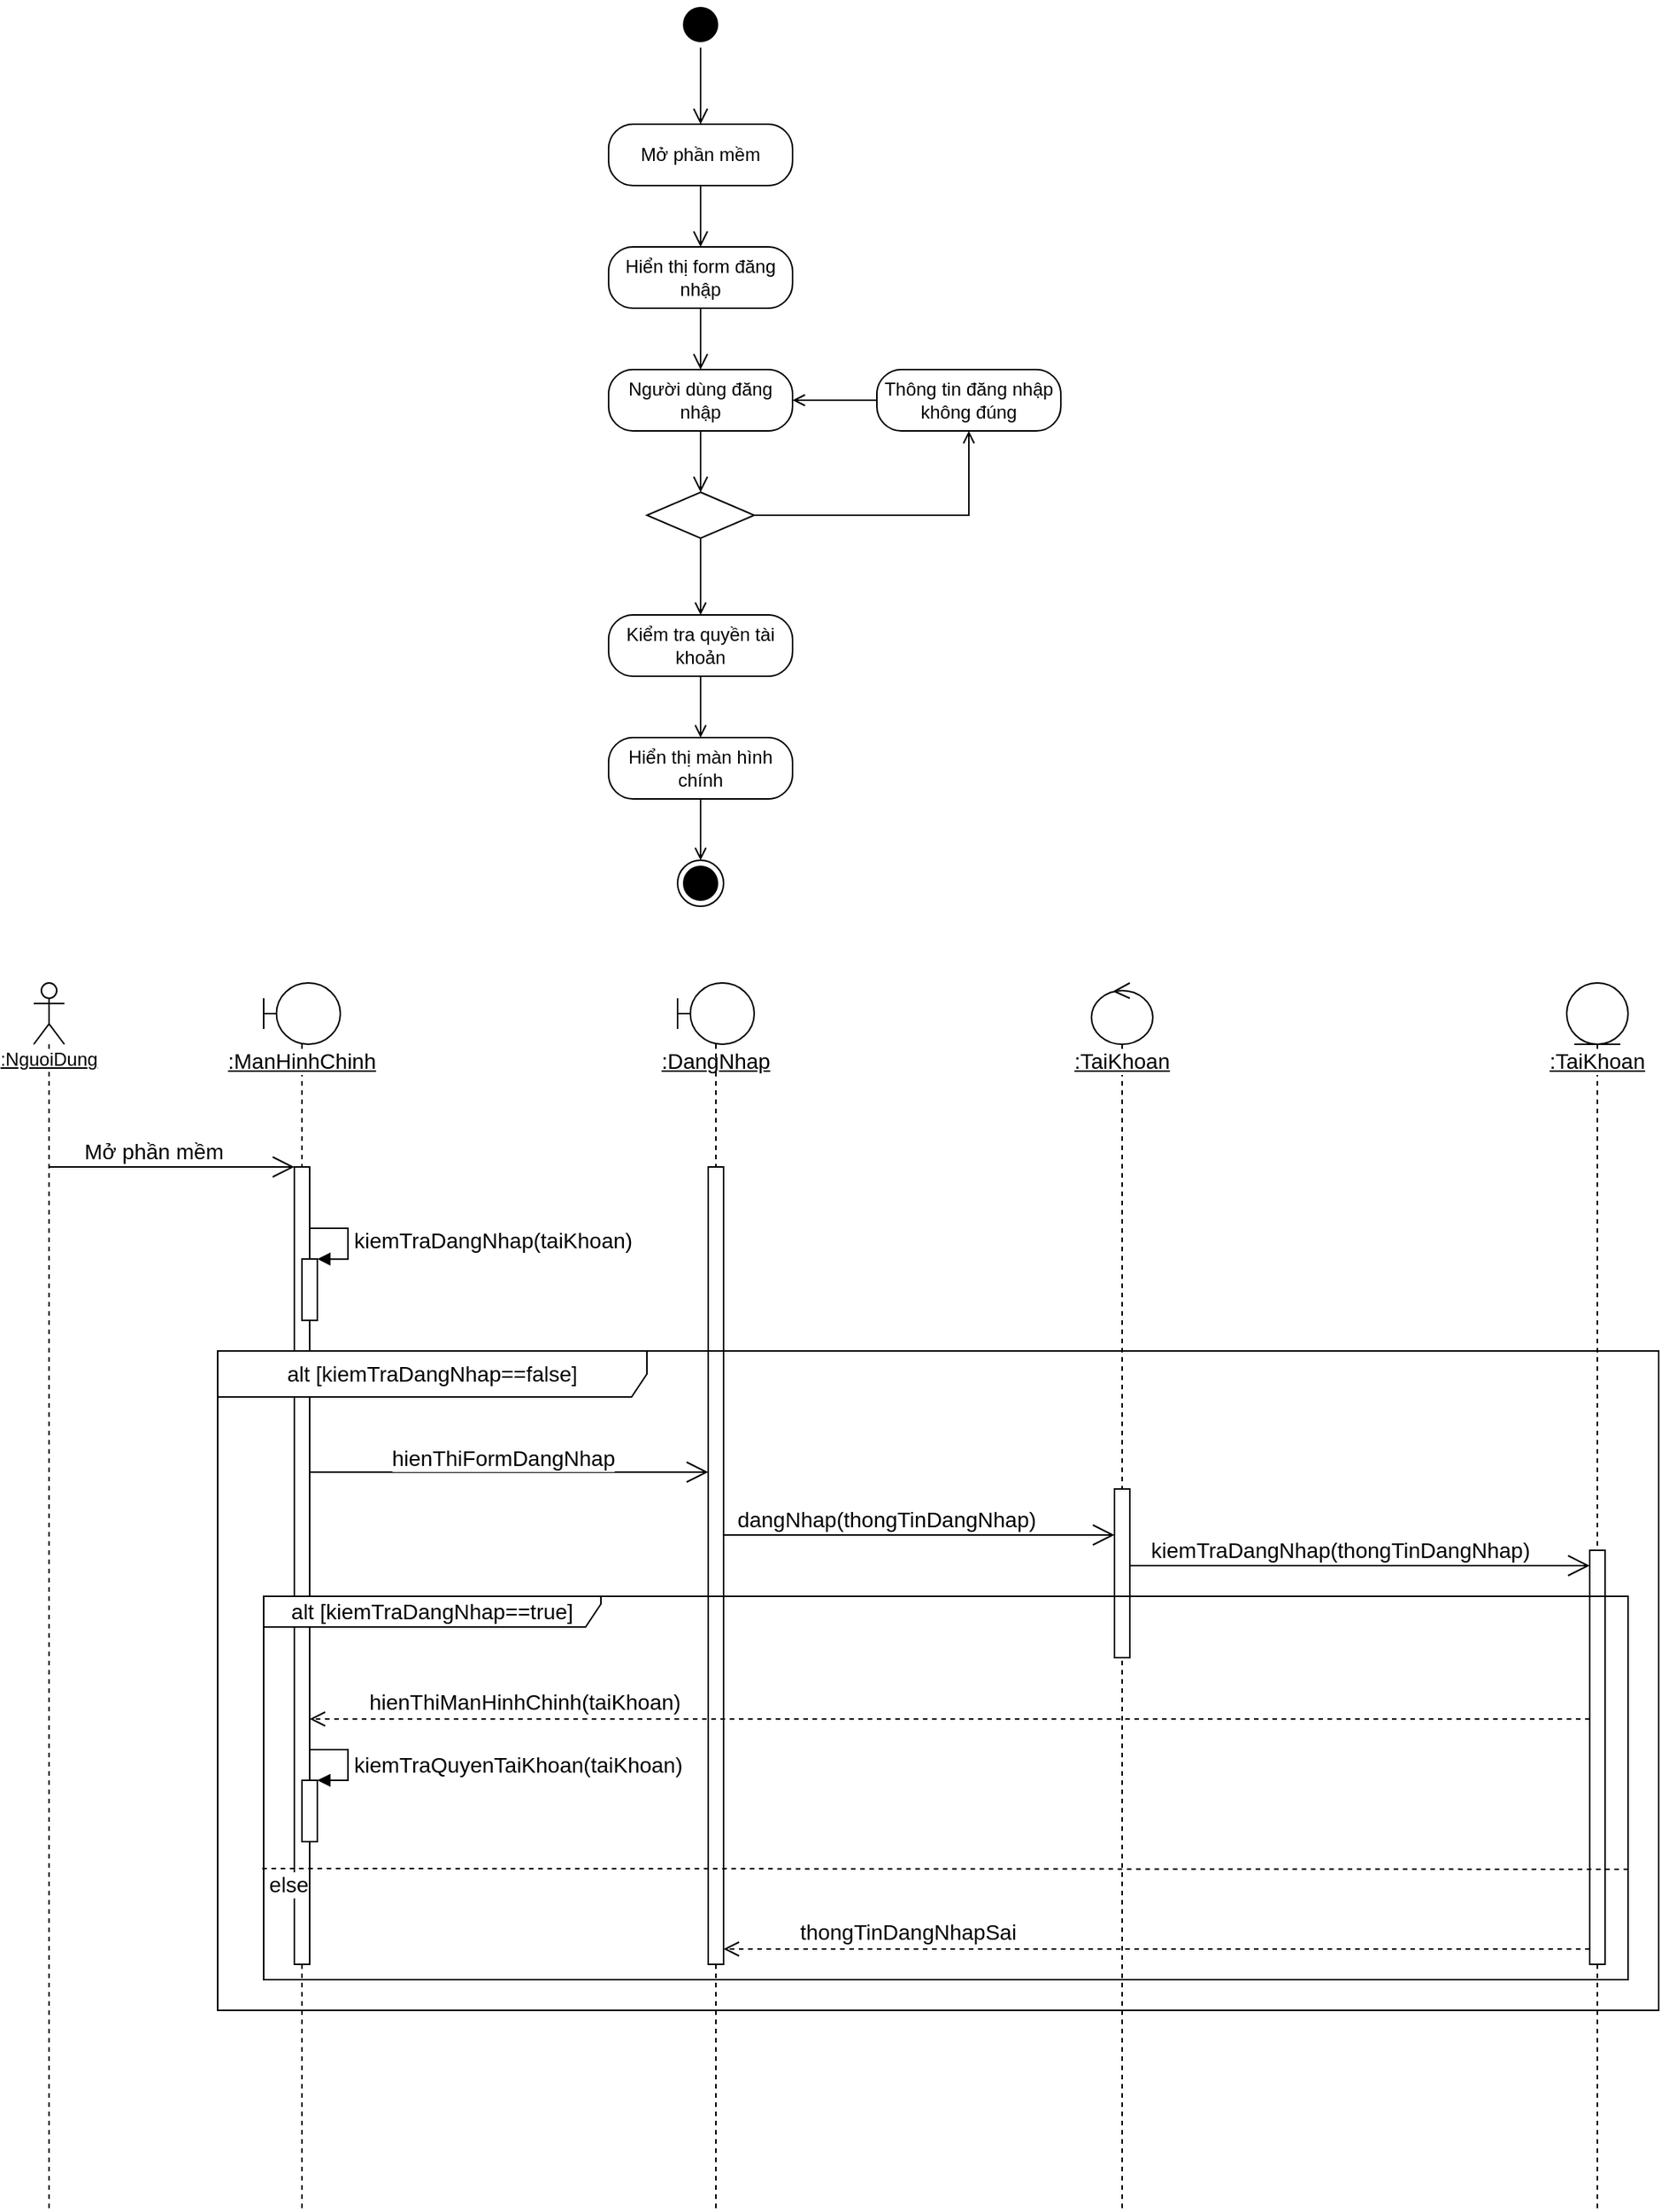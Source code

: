 <mxfile version="13.9.8" type="github">
  <diagram id="Tv-EcRgtH6PR4At_8SBd" name="Page-1">
    <mxGraphModel dx="1024" dy="699" grid="1" gridSize="10" guides="1" tooltips="1" connect="1" arrows="1" fold="1" page="1" pageScale="1" pageWidth="850" pageHeight="1100" math="0" shadow="0">
      <root>
        <mxCell id="0" />
        <mxCell id="1" parent="0" />
        <mxCell id="4vqMTCH3popFZ2Yx5zjr-1" value="" style="ellipse;html=1;shape=startState;fillColor=#000000;" vertex="1" parent="1">
          <mxGeometry x="630" y="80" width="30" height="30" as="geometry" />
        </mxCell>
        <mxCell id="4vqMTCH3popFZ2Yx5zjr-2" value="" style="edgeStyle=orthogonalEdgeStyle;html=1;verticalAlign=bottom;endArrow=open;endSize=8;" edge="1" source="4vqMTCH3popFZ2Yx5zjr-1" parent="1" target="4vqMTCH3popFZ2Yx5zjr-3">
          <mxGeometry relative="1" as="geometry">
            <mxPoint x="645" y="170" as="targetPoint" />
          </mxGeometry>
        </mxCell>
        <mxCell id="4vqMTCH3popFZ2Yx5zjr-3" value="Mở phần mềm" style="rounded=1;whiteSpace=wrap;html=1;arcSize=40;fontColor=#000000;fillColor=#FFFFFF;" vertex="1" parent="1">
          <mxGeometry x="585" y="160" width="120" height="40" as="geometry" />
        </mxCell>
        <mxCell id="4vqMTCH3popFZ2Yx5zjr-4" value="" style="edgeStyle=orthogonalEdgeStyle;html=1;verticalAlign=bottom;endArrow=open;endSize=8;" edge="1" source="4vqMTCH3popFZ2Yx5zjr-3" parent="1" target="4vqMTCH3popFZ2Yx5zjr-5">
          <mxGeometry relative="1" as="geometry">
            <mxPoint x="645" y="295" as="targetPoint" />
          </mxGeometry>
        </mxCell>
        <mxCell id="4vqMTCH3popFZ2Yx5zjr-5" value="Hiển thị form đăng nhập" style="rounded=1;whiteSpace=wrap;html=1;arcSize=40;fontColor=#000000;fillColor=#FFFFFF;" vertex="1" parent="1">
          <mxGeometry x="585" y="240" width="120" height="40" as="geometry" />
        </mxCell>
        <mxCell id="4vqMTCH3popFZ2Yx5zjr-6" value="" style="edgeStyle=orthogonalEdgeStyle;html=1;verticalAlign=bottom;endArrow=open;endSize=8;" edge="1" source="4vqMTCH3popFZ2Yx5zjr-5" parent="1" target="4vqMTCH3popFZ2Yx5zjr-7">
          <mxGeometry relative="1" as="geometry">
            <mxPoint x="645" y="400" as="targetPoint" />
          </mxGeometry>
        </mxCell>
        <mxCell id="4vqMTCH3popFZ2Yx5zjr-7" value="Người dùng đăng nhập" style="rounded=1;whiteSpace=wrap;html=1;arcSize=40;fontColor=#000000;fillColor=#FFFFFF;" vertex="1" parent="1">
          <mxGeometry x="585" y="320" width="120" height="40" as="geometry" />
        </mxCell>
        <mxCell id="4vqMTCH3popFZ2Yx5zjr-8" value="" style="edgeStyle=orthogonalEdgeStyle;html=1;verticalAlign=bottom;endArrow=open;endSize=8;entryX=0.5;entryY=0;entryDx=0;entryDy=0;" edge="1" source="4vqMTCH3popFZ2Yx5zjr-7" parent="1" target="4vqMTCH3popFZ2Yx5zjr-9">
          <mxGeometry relative="1" as="geometry">
            <mxPoint x="645" y="400" as="targetPoint" />
          </mxGeometry>
        </mxCell>
        <mxCell id="4vqMTCH3popFZ2Yx5zjr-11" style="edgeStyle=orthogonalEdgeStyle;rounded=0;orthogonalLoop=1;jettySize=auto;html=1;entryX=0.5;entryY=1;entryDx=0;entryDy=0;endArrow=open;endFill=0;" edge="1" parent="1" source="4vqMTCH3popFZ2Yx5zjr-9" target="4vqMTCH3popFZ2Yx5zjr-12">
          <mxGeometry relative="1" as="geometry">
            <Array as="points">
              <mxPoint x="820" y="415" />
            </Array>
          </mxGeometry>
        </mxCell>
        <mxCell id="4vqMTCH3popFZ2Yx5zjr-15" style="edgeStyle=orthogonalEdgeStyle;rounded=0;orthogonalLoop=1;jettySize=auto;html=1;endArrow=open;endFill=0;" edge="1" parent="1" source="4vqMTCH3popFZ2Yx5zjr-9" target="4vqMTCH3popFZ2Yx5zjr-14">
          <mxGeometry relative="1" as="geometry" />
        </mxCell>
        <mxCell id="4vqMTCH3popFZ2Yx5zjr-9" value="" style="rhombus;whiteSpace=wrap;html=1;" vertex="1" parent="1">
          <mxGeometry x="610" y="400" width="70" height="30" as="geometry" />
        </mxCell>
        <mxCell id="4vqMTCH3popFZ2Yx5zjr-13" style="edgeStyle=orthogonalEdgeStyle;rounded=0;orthogonalLoop=1;jettySize=auto;html=1;entryX=1;entryY=0.5;entryDx=0;entryDy=0;endArrow=open;endFill=0;" edge="1" parent="1" source="4vqMTCH3popFZ2Yx5zjr-12" target="4vqMTCH3popFZ2Yx5zjr-7">
          <mxGeometry relative="1" as="geometry" />
        </mxCell>
        <mxCell id="4vqMTCH3popFZ2Yx5zjr-12" value="Thông tin đăng nhập không đúng" style="rounded=1;whiteSpace=wrap;html=1;arcSize=40;fontColor=#000000;fillColor=#FFFFFF;" vertex="1" parent="1">
          <mxGeometry x="760" y="320" width="120" height="40" as="geometry" />
        </mxCell>
        <mxCell id="4vqMTCH3popFZ2Yx5zjr-19" style="edgeStyle=orthogonalEdgeStyle;rounded=0;orthogonalLoop=1;jettySize=auto;html=1;endArrow=open;endFill=0;" edge="1" parent="1" source="4vqMTCH3popFZ2Yx5zjr-14" target="4vqMTCH3popFZ2Yx5zjr-17">
          <mxGeometry relative="1" as="geometry" />
        </mxCell>
        <mxCell id="4vqMTCH3popFZ2Yx5zjr-14" value="Kiểm tra quyền tài khoản" style="rounded=1;whiteSpace=wrap;html=1;arcSize=40;fontColor=#000000;fillColor=#FFFFFF;" vertex="1" parent="1">
          <mxGeometry x="585" y="480" width="120" height="40" as="geometry" />
        </mxCell>
        <mxCell id="4vqMTCH3popFZ2Yx5zjr-16" value="" style="ellipse;html=1;shape=endState;fillColor=#000000;" vertex="1" parent="1">
          <mxGeometry x="630" y="640" width="30" height="30" as="geometry" />
        </mxCell>
        <mxCell id="4vqMTCH3popFZ2Yx5zjr-21" style="edgeStyle=orthogonalEdgeStyle;rounded=0;orthogonalLoop=1;jettySize=auto;html=1;endArrow=open;endFill=0;" edge="1" parent="1" source="4vqMTCH3popFZ2Yx5zjr-17" target="4vqMTCH3popFZ2Yx5zjr-16">
          <mxGeometry relative="1" as="geometry" />
        </mxCell>
        <mxCell id="4vqMTCH3popFZ2Yx5zjr-17" value="Hiển thị màn hình chính" style="rounded=1;whiteSpace=wrap;html=1;arcSize=40;fontColor=#000000;fillColor=#FFFFFF;" vertex="1" parent="1">
          <mxGeometry x="585" y="560" width="120" height="40" as="geometry" />
        </mxCell>
        <mxCell id="4vqMTCH3popFZ2Yx5zjr-40" value="&lt;u&gt;:NguoiDung&lt;/u&gt;" style="shape=umlLifeline;participant=umlActor;perimeter=lifelinePerimeter;whiteSpace=wrap;html=1;container=1;collapsible=0;recursiveResize=0;verticalAlign=top;spacingTop=36;outlineConnect=0;strokeColor=#000000;fillColor=#FFFFFF;labelBackgroundColor=#ffffff;" vertex="1" parent="1">
          <mxGeometry x="210" y="720" width="20" height="800" as="geometry" />
        </mxCell>
        <mxCell id="4vqMTCH3popFZ2Yx5zjr-41" value="&lt;u style=&quot;font-size: 14px;&quot;&gt;:DangNhap&lt;/u&gt;" style="shape=umlLifeline;participant=umlBoundary;perimeter=lifelinePerimeter;whiteSpace=wrap;html=1;container=1;collapsible=0;recursiveResize=0;verticalAlign=top;spacingTop=36;outlineConnect=0;strokeColor=#000000;fillColor=#FFFFFF;fontSize=14;" vertex="1" parent="1">
          <mxGeometry x="630" y="720" width="50" height="800" as="geometry" />
        </mxCell>
        <mxCell id="4vqMTCH3popFZ2Yx5zjr-47" value="" style="html=1;points=[];perimeter=orthogonalPerimeter;labelBackgroundColor=#ffffff;strokeColor=#000000;fillColor=#FFFFFF;fontSize=14;" vertex="1" parent="4vqMTCH3popFZ2Yx5zjr-41">
          <mxGeometry x="20" y="120" width="10" height="520" as="geometry" />
        </mxCell>
        <mxCell id="4vqMTCH3popFZ2Yx5zjr-42" value="&lt;u style=&quot;font-size: 14px;&quot;&gt;:TaiKhoan&lt;/u&gt;" style="shape=umlLifeline;participant=umlControl;perimeter=lifelinePerimeter;whiteSpace=wrap;html=1;container=1;collapsible=0;recursiveResize=0;verticalAlign=top;spacingTop=36;outlineConnect=0;strokeColor=#000000;fillColor=#FFFFFF;labelBackgroundColor=#ffffff;fontSize=14;" vertex="1" parent="1">
          <mxGeometry x="900" y="720" width="40" height="800" as="geometry" />
        </mxCell>
        <mxCell id="4vqMTCH3popFZ2Yx5zjr-51" value="" style="html=1;points=[];perimeter=orthogonalPerimeter;labelBackgroundColor=#ffffff;strokeColor=#000000;fillColor=#FFFFFF;fontSize=14;" vertex="1" parent="4vqMTCH3popFZ2Yx5zjr-42">
          <mxGeometry x="15" y="330" width="10" height="110" as="geometry" />
        </mxCell>
        <mxCell id="4vqMTCH3popFZ2Yx5zjr-43" value="&lt;u style=&quot;font-size: 14px;&quot;&gt;:TaiKhoan&lt;/u&gt;" style="shape=umlLifeline;participant=umlEntity;perimeter=lifelinePerimeter;whiteSpace=wrap;html=1;container=1;collapsible=0;recursiveResize=0;verticalAlign=top;spacingTop=36;outlineConnect=0;strokeColor=#000000;fillColor=#FFFFFF;labelBackgroundColor=#ffffff;fontSize=14;" vertex="1" parent="1">
          <mxGeometry x="1210" y="720" width="40" height="800" as="geometry" />
        </mxCell>
        <mxCell id="4vqMTCH3popFZ2Yx5zjr-52" value="" style="html=1;points=[];perimeter=orthogonalPerimeter;labelBackgroundColor=#ffffff;strokeColor=#000000;fillColor=#FFFFFF;fontSize=14;" vertex="1" parent="4vqMTCH3popFZ2Yx5zjr-43">
          <mxGeometry x="15" y="370" width="10" height="270" as="geometry" />
        </mxCell>
        <mxCell id="4vqMTCH3popFZ2Yx5zjr-44" value="&lt;u style=&quot;font-size: 14px;&quot;&gt;:ManHinhChinh&lt;/u&gt;" style="shape=umlLifeline;participant=umlBoundary;perimeter=lifelinePerimeter;whiteSpace=wrap;html=1;container=1;collapsible=0;recursiveResize=0;verticalAlign=top;spacingTop=36;outlineConnect=0;strokeColor=#000000;fillColor=#FFFFFF;labelBackgroundColor=#ffffff;fontSize=14;" vertex="1" parent="1">
          <mxGeometry x="360" y="720" width="50" height="800" as="geometry" />
        </mxCell>
        <mxCell id="4vqMTCH3popFZ2Yx5zjr-46" value="" style="html=1;points=[];perimeter=orthogonalPerimeter;labelBackgroundColor=#ffffff;strokeColor=#000000;fillColor=#FFFFFF;fontSize=14;" vertex="1" parent="4vqMTCH3popFZ2Yx5zjr-44">
          <mxGeometry x="20" y="120" width="10" height="520" as="geometry" />
        </mxCell>
        <mxCell id="4vqMTCH3popFZ2Yx5zjr-48" value="" style="html=1;points=[];perimeter=orthogonalPerimeter;labelBackgroundColor=#ffffff;strokeColor=#000000;fillColor=#FFFFFF;fontSize=14;" vertex="1" parent="4vqMTCH3popFZ2Yx5zjr-44">
          <mxGeometry x="25" y="180.06" width="10" height="40" as="geometry" />
        </mxCell>
        <mxCell id="4vqMTCH3popFZ2Yx5zjr-49" value="kiemTraDangNhap(taiKhoan)" style="edgeStyle=orthogonalEdgeStyle;html=1;align=left;spacingLeft=2;endArrow=block;rounded=0;entryX=1;entryY=0;strokeColor=#000000;fontSize=14;" edge="1" target="4vqMTCH3popFZ2Yx5zjr-48" parent="4vqMTCH3popFZ2Yx5zjr-44" source="4vqMTCH3popFZ2Yx5zjr-46">
          <mxGeometry relative="1" as="geometry">
            <mxPoint x="30" y="160.06" as="sourcePoint" />
            <Array as="points">
              <mxPoint x="55" y="160" />
              <mxPoint x="55" y="180" />
            </Array>
          </mxGeometry>
        </mxCell>
        <mxCell id="4vqMTCH3popFZ2Yx5zjr-58" value="" style="html=1;points=[];perimeter=orthogonalPerimeter;labelBackgroundColor=#ffffff;strokeColor=#000000;fillColor=#FFFFFF;fontSize=14;" vertex="1" parent="4vqMTCH3popFZ2Yx5zjr-44">
          <mxGeometry x="25" y="520" width="10" height="40" as="geometry" />
        </mxCell>
        <mxCell id="4vqMTCH3popFZ2Yx5zjr-59" value="kiemTraQuyenTaiKhoan(taiKhoan)" style="edgeStyle=orthogonalEdgeStyle;html=1;align=left;spacingLeft=2;endArrow=block;rounded=0;entryX=1;entryY=0;strokeColor=#000000;fontSize=14;" edge="1" target="4vqMTCH3popFZ2Yx5zjr-58" parent="4vqMTCH3popFZ2Yx5zjr-44">
          <mxGeometry x="0.295" relative="1" as="geometry">
            <mxPoint x="30" y="520" as="sourcePoint" />
            <Array as="points">
              <mxPoint x="30" y="500" />
              <mxPoint x="55" y="500" />
              <mxPoint x="55" y="520" />
            </Array>
            <mxPoint as="offset" />
          </mxGeometry>
        </mxCell>
        <mxCell id="4vqMTCH3popFZ2Yx5zjr-45" value="Mở phần mềm" style="endArrow=open;endFill=1;endSize=12;html=1;strokeColor=#000000;fontSize=14;" edge="1" parent="1" source="4vqMTCH3popFZ2Yx5zjr-40" target="4vqMTCH3popFZ2Yx5zjr-46">
          <mxGeometry x="-0.154" y="10" width="160" relative="1" as="geometry">
            <mxPoint x="320" y="1010" as="sourcePoint" />
            <mxPoint x="390" y="840" as="targetPoint" />
            <Array as="points">
              <mxPoint x="350" y="840" />
            </Array>
            <mxPoint as="offset" />
          </mxGeometry>
        </mxCell>
        <mxCell id="4vqMTCH3popFZ2Yx5zjr-50" value="hienThiFormDangNhap" style="endArrow=open;endFill=1;endSize=12;html=1;strokeColor=#000000;fontSize=14;" edge="1" parent="1" source="4vqMTCH3popFZ2Yx5zjr-46">
          <mxGeometry x="-0.043" y="9" width="160" relative="1" as="geometry">
            <mxPoint x="420.0" y="1039.0" as="sourcePoint" />
            <mxPoint x="650.0" y="1039.0" as="targetPoint" />
            <Array as="points">
              <mxPoint x="540" y="1039" />
            </Array>
            <mxPoint x="1" as="offset" />
          </mxGeometry>
        </mxCell>
        <mxCell id="4vqMTCH3popFZ2Yx5zjr-53" value="" style="endArrow=open;endFill=1;endSize=12;html=1;strokeColor=#000000;fontSize=14;" edge="1" parent="1" source="4vqMTCH3popFZ2Yx5zjr-47" target="4vqMTCH3popFZ2Yx5zjr-51">
          <mxGeometry width="160" relative="1" as="geometry">
            <mxPoint x="710" y="1080" as="sourcePoint" />
            <mxPoint x="870" y="1080" as="targetPoint" />
            <Array as="points">
              <mxPoint x="800" y="1080" />
            </Array>
          </mxGeometry>
        </mxCell>
        <mxCell id="4vqMTCH3popFZ2Yx5zjr-54" value="dangNhap(thongTinDangNhap)" style="edgeLabel;html=1;align=center;verticalAlign=middle;resizable=0;points=[];fontSize=14;" vertex="1" connectable="0" parent="4vqMTCH3popFZ2Yx5zjr-53">
          <mxGeometry x="-0.219" y="-3" relative="1" as="geometry">
            <mxPoint x="6" y="-13" as="offset" />
          </mxGeometry>
        </mxCell>
        <mxCell id="4vqMTCH3popFZ2Yx5zjr-55" value="" style="endArrow=open;endFill=1;endSize=12;html=1;strokeColor=#000000;fontSize=14;" edge="1" parent="1" target="4vqMTCH3popFZ2Yx5zjr-52">
          <mxGeometry width="160" relative="1" as="geometry">
            <mxPoint x="925" y="1100.0" as="sourcePoint" />
            <mxPoint x="1155" y="1100.0" as="targetPoint" />
          </mxGeometry>
        </mxCell>
        <mxCell id="4vqMTCH3popFZ2Yx5zjr-56" value="kiemTraDangNhap(thongTinDangNhap)" style="edgeLabel;html=1;align=center;verticalAlign=middle;resizable=0;points=[];fontSize=14;" vertex="1" connectable="0" parent="4vqMTCH3popFZ2Yx5zjr-55">
          <mxGeometry x="-0.311" relative="1" as="geometry">
            <mxPoint x="33.18" y="-10" as="offset" />
          </mxGeometry>
        </mxCell>
        <mxCell id="4vqMTCH3popFZ2Yx5zjr-57" value="hienThiManHinhChinh(taiKhoan)" style="html=1;verticalAlign=bottom;endArrow=open;dashed=1;endSize=8;strokeColor=#000000;fontSize=14;" edge="1" parent="1" source="4vqMTCH3popFZ2Yx5zjr-52" target="4vqMTCH3popFZ2Yx5zjr-46">
          <mxGeometry x="0.665" relative="1" as="geometry">
            <mxPoint x="1190" y="1150" as="sourcePoint" />
            <mxPoint x="780" y="1200" as="targetPoint" />
            <Array as="points">
              <mxPoint x="780" y="1200" />
            </Array>
            <mxPoint as="offset" />
          </mxGeometry>
        </mxCell>
        <mxCell id="4vqMTCH3popFZ2Yx5zjr-60" value="thongTinDangNhapSai" style="html=1;verticalAlign=bottom;endArrow=open;dashed=1;endSize=8;strokeColor=#000000;fontSize=14;" edge="1" parent="1" source="4vqMTCH3popFZ2Yx5zjr-52" target="4vqMTCH3popFZ2Yx5zjr-47">
          <mxGeometry x="0.575" relative="1" as="geometry">
            <mxPoint x="1120" y="1350" as="sourcePoint" />
            <mxPoint x="1040" y="1350" as="targetPoint" />
            <Array as="points">
              <mxPoint x="870" y="1350" />
            </Array>
            <mxPoint as="offset" />
          </mxGeometry>
        </mxCell>
        <mxCell id="4vqMTCH3popFZ2Yx5zjr-61" value="alt [kiemTraDangNhap==true]" style="shape=umlFrame;whiteSpace=wrap;html=1;labelBackgroundColor=#ffffff;strokeColor=#000000;fillColor=#FFFFFF;fontSize=14;width=220;height=20;" vertex="1" parent="1">
          <mxGeometry x="360" y="1120" width="890" height="250" as="geometry" />
        </mxCell>
        <mxCell id="4vqMTCH3popFZ2Yx5zjr-62" value="" style="endArrow=none;dashed=1;html=1;strokeColor=#000000;fontSize=14;exitX=-0.001;exitY=0.71;exitDx=0;exitDy=0;exitPerimeter=0;" edge="1" parent="1" source="4vqMTCH3popFZ2Yx5zjr-61">
          <mxGeometry width="50" height="50" relative="1" as="geometry">
            <mxPoint x="520" y="1370" as="sourcePoint" />
            <mxPoint x="1251" y="1298" as="targetPoint" />
          </mxGeometry>
        </mxCell>
        <mxCell id="4vqMTCH3popFZ2Yx5zjr-63" value="else" style="edgeLabel;html=1;align=center;verticalAlign=middle;resizable=0;points=[];fontSize=14;" vertex="1" connectable="0" parent="4vqMTCH3popFZ2Yx5zjr-62">
          <mxGeometry x="-0.97" y="1" relative="1" as="geometry">
            <mxPoint x="3" y="11.49" as="offset" />
          </mxGeometry>
        </mxCell>
        <mxCell id="4vqMTCH3popFZ2Yx5zjr-64" value="alt [kiemTraDangNhap==false]" style="shape=umlFrame;whiteSpace=wrap;html=1;labelBackgroundColor=#ffffff;strokeColor=#000000;fillColor=#FFFFFF;fontSize=14;width=280;height=30;" vertex="1" parent="1">
          <mxGeometry x="330" y="960" width="940" height="430" as="geometry" />
        </mxCell>
      </root>
    </mxGraphModel>
  </diagram>
</mxfile>
